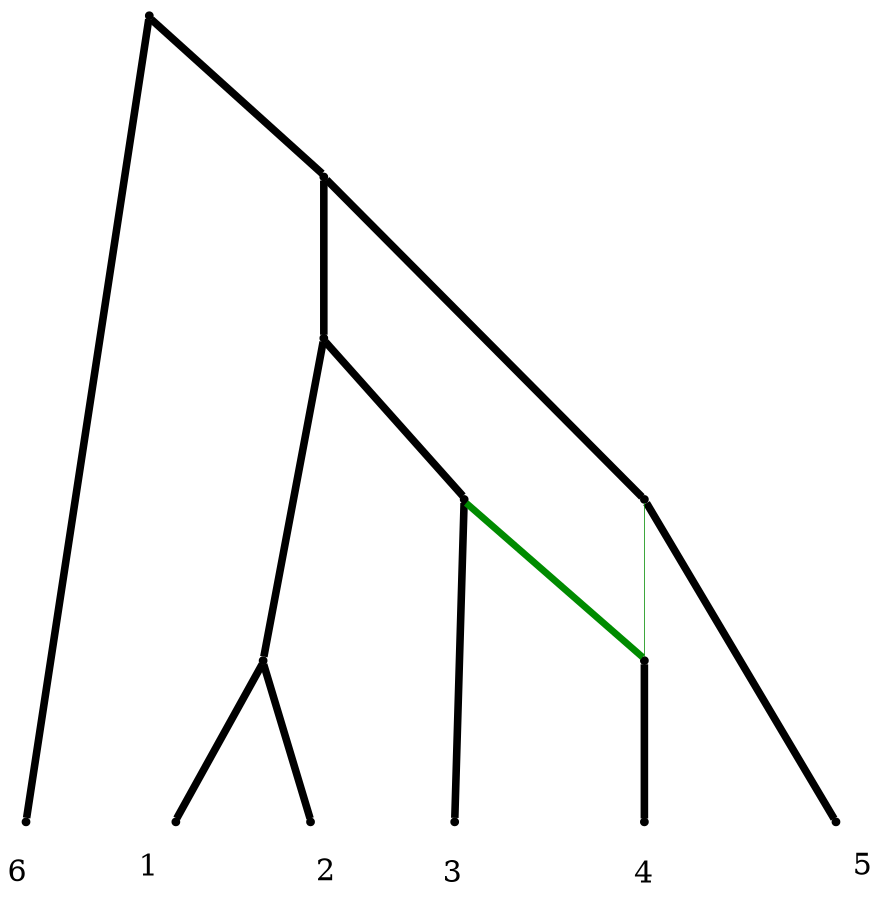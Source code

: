 Graph Phylogeny { 
    labelloc=b 
    ratio="fill"; 
    size="6 ,8 !"; 
    nodesep=0.5; 
    splines=false; 
    edge [fontsize=16.0]; 
    node [shape = point] 
    rank=max -1 
  subgraph    { 1 , 2 , 3 , 4 , 6 , 7 } 
    1 [label=1] [shape = point] 
    2 [label=2] [shape = point] 
    3 [label=3] [shape = point] 
    4 [label=4] [shape = point] 
    6 [label=6] [shape = point] 
    7 [label=7] [shape = point] 
 
     -1 -- -2
                                  [penwidth=4]; 
     -2 -- -3
                                  [penwidth=4]; 
     -3 -- -4
                                  [penwidth=4]; 
     -4 -- 1
                                  [headlabel=1]
                                  [labeldistance=3.0]
                                  [labelangle=180.0]
                                  [penwidth=4]; 
     -4 -- 2
                                  [headlabel=2]
                                  [labeldistance=3.0]
                                  [labelangle=180.0]
                                  [penwidth=4]; 
     -3 -- -5
                                  [penwidth=4]; 
     -5 -- 3
                                  [headlabel=3]
                                  [labeldistance=3.0]
                                  [labelangle=180.0]
                                  [penwidth=4]; 
   -5 -- 5
                                  [color=green4]
                                  [penwidth=3.6]     5 -- 4
                                  [headlabel=4]
                                  [labeldistance=3.0]
                                  [labelangle=180.0]
                                  [penwidth=4]; 
     -2 -- -7
                                  [penwidth=4]; 
   -7 -- 5
                                  [color=green4]
                                  [penwidth=0.4]; 
     -7 -- 6
                                  [headlabel=5]
                                  [labeldistance=3.0]
                                  [labelangle=180.0]
                                  [penwidth=4]; 
     -1 -- 7
                                  [headlabel=6]
                                  [labeldistance=3.0]
                                  [labelangle=180.0]
                                  [penwidth=4]; 
}
